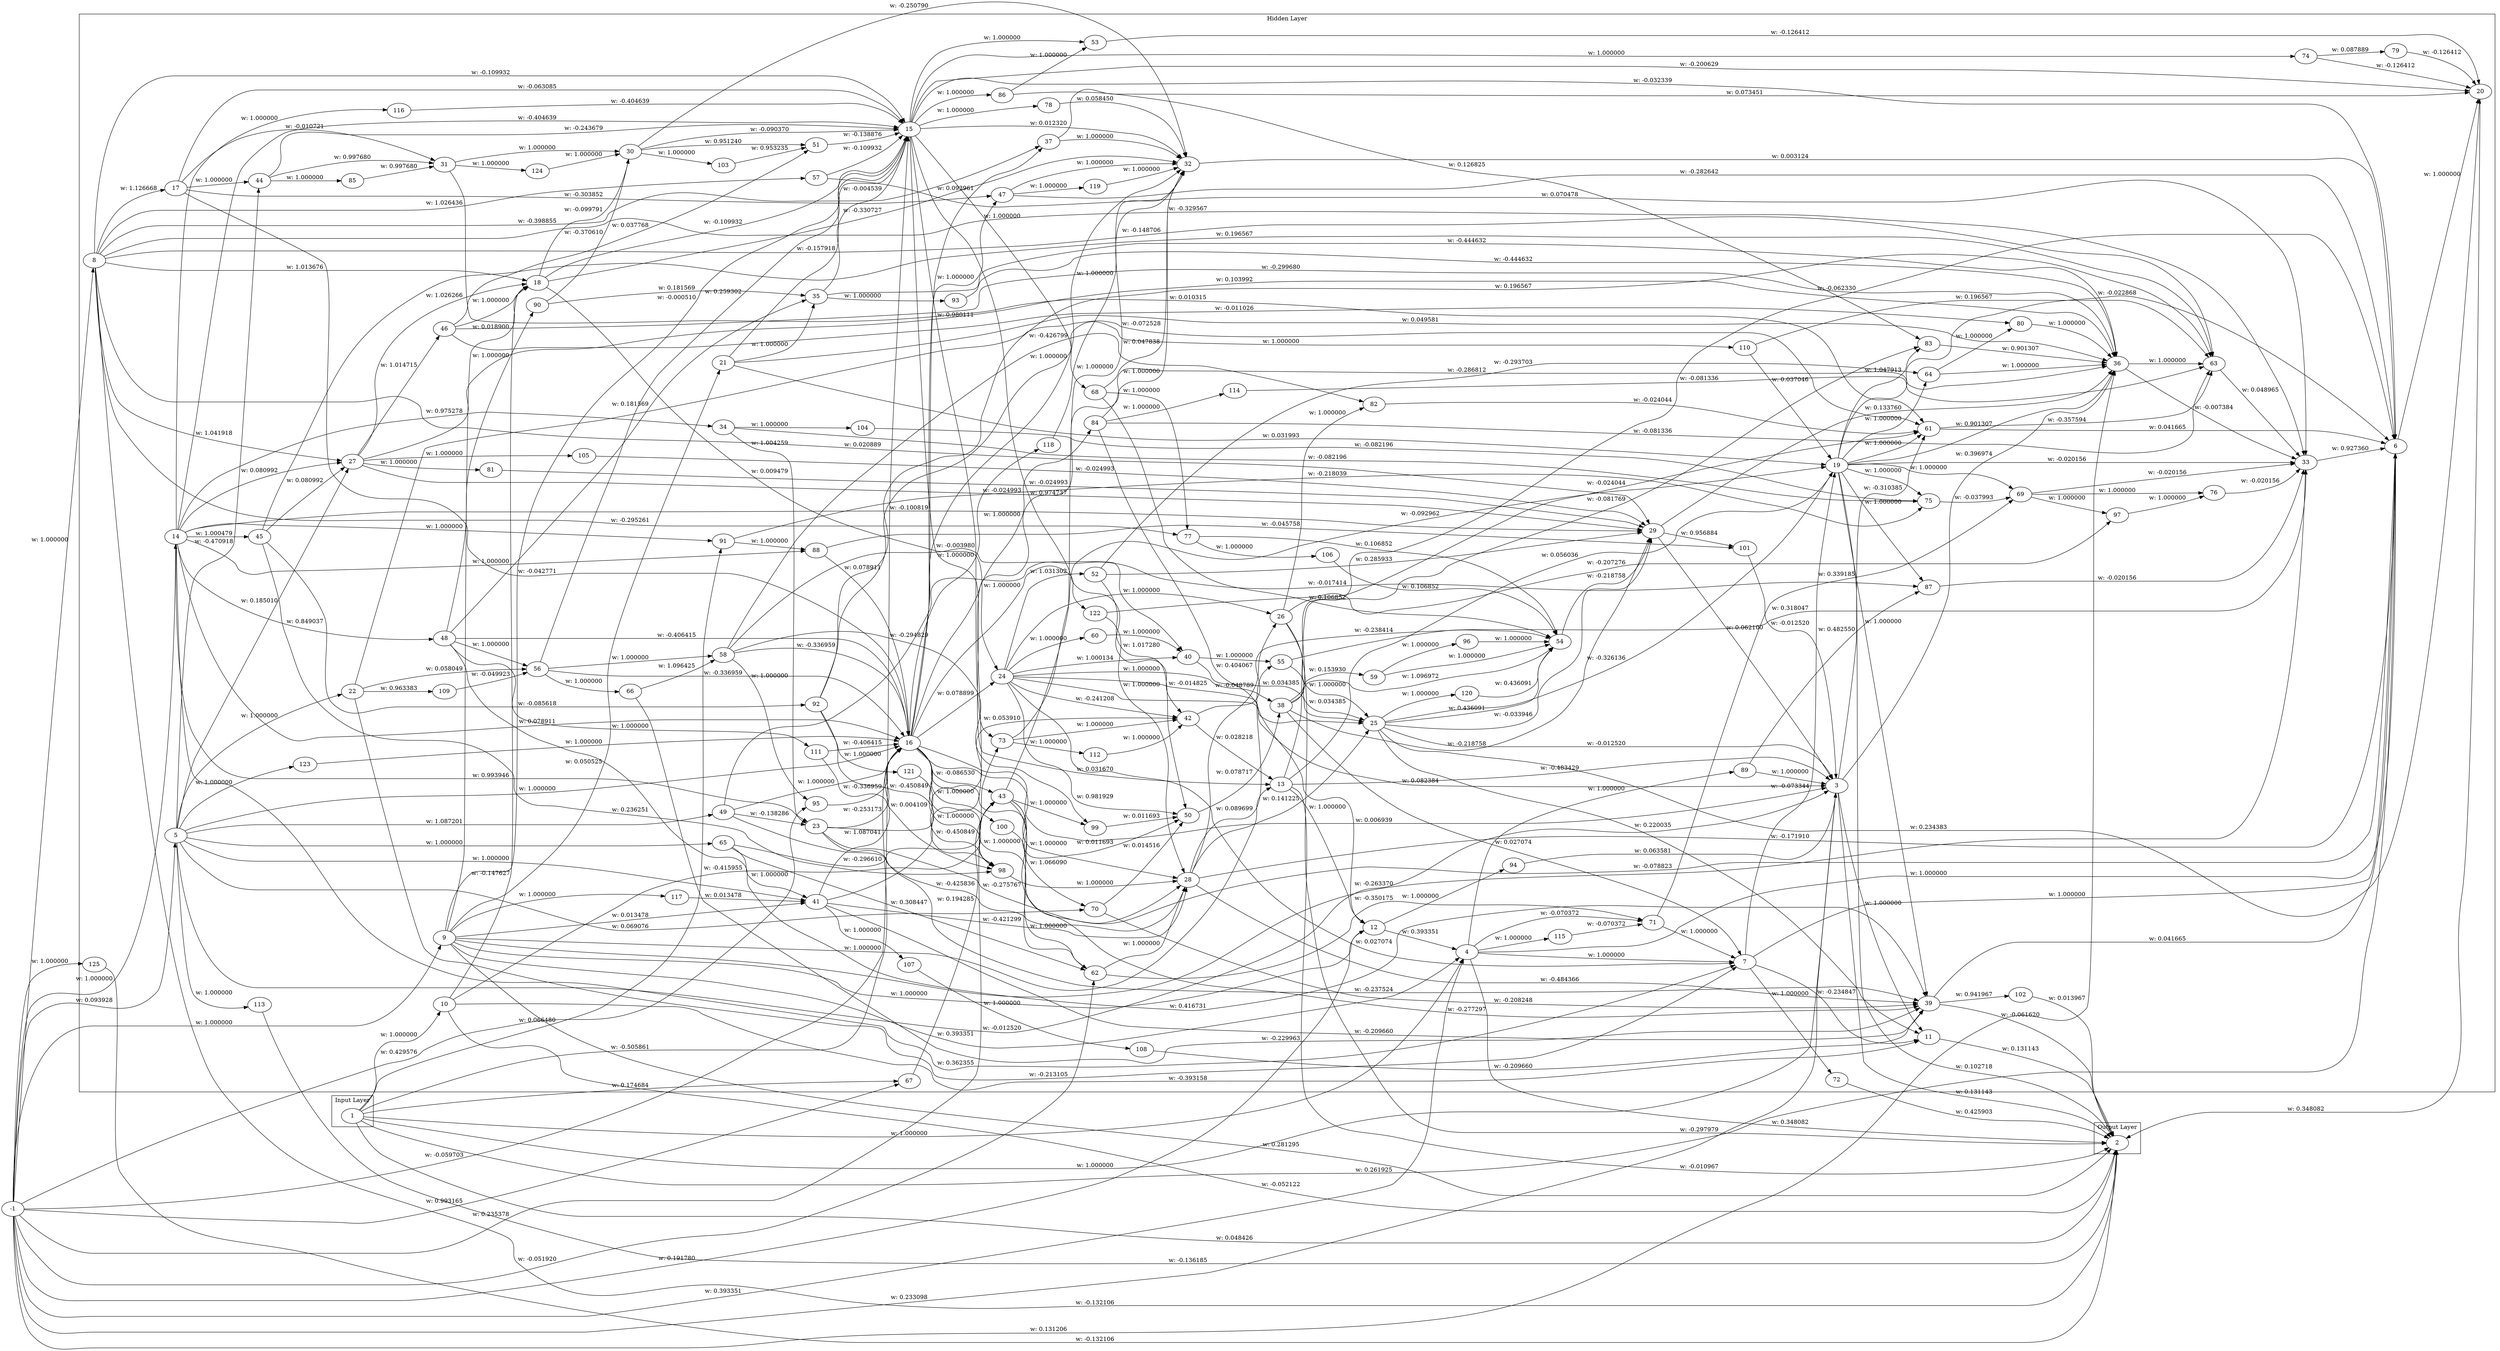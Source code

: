 digraph Genome {
  rankdir=LR;
  subgraph cluster_0 {
    label="Input Layer";
    1;
  }
  subgraph cluster_1 {
    label="Hidden Layer";
    3;
    4;
    5;
    6;
    7;
    8;
    9;
    10;
    11;
    12;
    13;
    14;
    15;
    16;
    17;
    18;
    19;
    20;
    21;
    22;
    23;
    24;
    25;
    26;
    27;
    28;
    29;
    30;
    31;
    32;
    33;
    34;
    35;
    36;
    37;
    38;
    39;
    40;
    41;
    42;
    43;
    44;
    45;
    46;
    47;
    48;
    49;
    50;
    51;
    52;
    53;
    54;
    55;
    56;
    57;
    58;
    59;
    60;
    61;
    62;
    63;
    64;
    65;
    66;
    67;
    68;
    69;
    70;
    71;
    72;
    73;
    74;
    75;
    76;
    77;
    78;
    79;
    80;
    81;
    82;
    83;
    84;
    85;
    86;
    87;
    88;
    89;
    90;
    91;
    92;
    93;
    94;
    95;
    96;
    97;
    98;
    99;
    100;
    101;
    102;
    103;
    104;
    105;
    106;
    107;
    108;
    109;
    110;
    111;
    112;
    113;
    114;
    115;
    116;
    117;
    118;
    119;
    120;
    121;
    122;
    123;
    124;
    125;
  }
  subgraph cluster_2 {
    label="Output Layer";
    2;
  }
  1 -> 2 [label="w: 0.048426"];
  1 -> 3 [label="w: 1.000000"];
  3 -> 2 [label="w: 0.131143"];
  -1 -> 3 [label="w: 0.233098"];
  1 -> 4 [label="w: 1.000000"];
  4 -> 2 [label="w: 0.348082"];
  -1 -> 5 [label="w: 0.093928"];
  -1 -> 4 [label="w: 0.393351"];
  4 -> 6 [label="w: 1.000000"];
  5 -> 3 [label="w: -0.012520"];
  4 -> 7 [label="w: 1.000000"];
  7 -> 6 [label="w: 1.000000"];
  -1 -> 8 [label="w: 1.000000"];
  8 -> 2 [label="w: -0.132106"];
  -1 -> 9 [label="w: 1.000000"];
  9 -> 4 [label="w: 0.393351"];
  1 -> 6 [label="w: 0.261925"];
  1 -> 10 [label="w: 1.000000"];
  10 -> 2 [label="w: -0.052122"];
  9 -> 2 [label="w: 0.281295"];
  3 -> 11 [label="w: 1.000000"];
  11 -> 2 [label="w: 0.131143"];
  7 -> 11 [label="w: -0.234847"];
  9 -> 12 [label="w: 1.000000"];
  12 -> 4 [label="w: 0.393351"];
  10 -> 11 [label="w: -0.393158"];
  9 -> 13 [label="w: 1.000000"];
  13 -> 12 [label="w: 1.000000"];
  -1 -> 14 [label="w: 1.000000"];
  14 -> 7 [label="w: 0.362355"];
  13 -> 3 [label="w: -0.483429"];
  -1 -> 12 [label="w: 0.191780"];
  13 -> 6 [label="w: -0.062330"];
  13 -> 2 [label="w: -0.010967"];
  9 -> 15 [label="w: -0.000510"];
  15 -> 13 [label="w: 0.031670"];
  5 -> 16 [label="w: 1.000000"];
  16 -> 3 [label="w: 0.006939"];
  15 -> 6 [label="w: -0.032339"];
  8 -> 15 [label="w: -0.109932"];
  8 -> 17 [label="w: 1.126668"];
  17 -> 15 [label="w: -0.063085"];
  14 -> 16 [label="w: 0.078911"];
  8 -> 18 [label="w: 1.013676"];
  18 -> 15 [label="w: -0.109932"];
  7 -> 19 [label="w: -0.073344"];
  19 -> 6 [label="w: -0.022868"];
  6 -> 20 [label="w: 1.000000"];
  20 -> 2 [label="w: 0.348082"];
  16 -> 6 [label="w: -0.078823"];
  1 -> 16 [label="w: -0.505861"];
  9 -> 21 [label="w: 0.050525"];
  21 -> 15 [label="w: -0.157918"];
  5 -> 22 [label="w: 1.000000"];
  22 -> 7 [label="w: -0.213105"];
  14 -> 23 [label="w: 0.993946"];
  23 -> 16 [label="w: -0.253173"];
  16 -> 24 [label="w: 0.078899"];
  24 -> 3 [label="w: 0.082384"];
  10 -> 18 [label="w: -0.147627"];
  24 -> 25 [label="w: -0.014825"];
  25 -> 3 [label="w: -0.012520"];
  18 -> 24 [label="w: 0.009479"];
  21 -> 19 [label="w: 0.031993"];
  24 -> 26 [label="w: 1.000000"];
  26 -> 25 [label="w: 1.000000"];
  26 -> 2 [label="w: -0.297979"];
  8 -> 27 [label="w: 1.041918"];
  27 -> 18 [label="w: 1.026266"];
  16 -> 28 [label="w: 1.000000"];
  28 -> 6 [label="w: -0.171910"];
  25 -> 20 [label="w: 0.234383"];
  25 -> 29 [label="w: -0.033946"];
  29 -> 3 [label="w: 0.062100"];
  24 -> 7 [label="w: 0.027074"];
  -1 -> 15 [label="w: -0.059703"];
  30 -> 15 [label="w: -0.090370"];
  19 -> 2 [label="w: 0.102718"];
  17 -> 31 [label="w: -0.010721"];
  31 -> 30 [label="w: 1.000000"];
  28 -> 26 [label="w: -0.048789"];
  16 -> 32 [label="w: 1.000000"];
  32 -> 6 [label="w: 0.003124"];
  17 -> 16 [label="w: -0.042771"];
  5 -> 27 [label="w: 0.185010"];
  19 -> 33 [label="w: -0.020156"];
  33 -> 6 [label="w: 0.927360"];
  14 -> 15 [label="w: -0.404639"];
  9 -> 18 [label="w: 0.018900"];
  14 -> 34 [label="w: 0.975278"];
  34 -> 23 [label="w: 1.004259"];
  8 -> 33 [label="w: -0.329567"];
  27 -> 29 [label="w: -0.024993"];
  21 -> 35 [label="w: 1.000000"];
  35 -> 15 [label="w: -0.004539"];
  28 -> 25 [label="w: 0.141225"];
  19 -> 36 [label="w: 0.901307"];
  36 -> 33 [label="w: -0.007384"];
  14 -> 27 [label="w: 0.080992"];
  18 -> 30 [label="w: -0.099791"];
  16 -> 37 [label="w: 0.093961"];
  37 -> 32 [label="w: 1.000000"];
  30 -> 32 [label="w: -0.250790"];
  24 -> 38 [label="w: 1.000000"];
  38 -> 7 [label="w: 0.027074"];
  15 -> 20 [label="w: -0.200629"];
  19 -> 39 [label="w: 1.000000"];
  39 -> 6 [label="w: 0.041665"];
  -1 -> 36 [label="w: 0.131206"];
  24 -> 40 [label="w: 1.000134"];
  40 -> 25 [label="w: 0.034385"];
  5 -> 41 [label="w: 1.000000"];
  41 -> 16 [label="w: 1.087041"];
  18 -> 32 [label="w: -0.330727"];
  15 -> 42 [label="w: 0.974737"];
  42 -> 13 [label="w: 0.028218"];
  16 -> 43 [label="w: -0.086530"];
  43 -> 32 [label="w: 1.000000"];
  15 -> 32 [label="w: 0.012320"];
  17 -> 44 [label="w: 1.000000"];
  44 -> 31 [label="w: 0.997680"];
  23 -> 39 [label="w: -0.237524"];
  25 -> 11 [label="w: 0.220035"];
  14 -> 45 [label="w: 1.000479"];
  45 -> 27 [label="w: 0.080992"];
  27 -> 46 [label="w: 1.014715"];
  46 -> 18 [label="w: 1.000000"];
  23 -> 42 [label="w: 0.053910"];
  16 -> 47 [label="w: 1.000000"];
  47 -> 32 [label="w: 1.000000"];
  29 -> 36 [label="w: 0.133760"];
  14 -> 48 [label="w: 0.849037"];
  48 -> 16 [label="w: -0.406415"];
  38 -> 29 [label="w: -0.218758"];
  5 -> 49 [label="w: 1.087201"];
  49 -> 16 [label="w: 1.000000"];
  24 -> 42 [label="w: -0.241208"];
  24 -> 50 [label="w: 0.981929"];
  50 -> 38 [label="w: 0.078717"];
  48 -> 35 [label="w: 0.181569"];
  30 -> 51 [label="w: 0.951240"];
  51 -> 15 [label="w: -0.138876"];
  39 -> 2 [label="w: -0.061620"];
  8 -> 29 [label="w: 0.020889"];
  24 -> 52 [label="w: 1.031302"];
  52 -> 50 [label="w: 1.017280"];
  41 -> 28 [label="w: -0.421299"];
  49 -> 23 [label="w: -0.138286"];
  9 -> 41 [label="w: 0.013478"];
  15 -> 53 [label="w: 1.000000"];
  53 -> 20 [label="w: -0.126412"];
  10 -> 43 [label="w: -0.415955"];
  38 -> 54 [label="w: 1.096972"];
  54 -> 29 [label="w: -0.218758"];
  25 -> 19 [label="w: -0.326136"];
  37 -> 20 [label="w: 0.073451"];
  40 -> 55 [label="w: 1.000000"];
  55 -> 25 [label="w: 0.034385"];
  43 -> 50 [label="w: 0.011693"];
  48 -> 56 [label="w: 1.000000"];
  56 -> 16 [label="w: -0.336959"];
  56 -> 15 [label="w: 0.259302"];
  8 -> 57 [label="w: 1.026436"];
  57 -> 15 [label="w: -0.109932"];
  47 -> 6 [label="w: -0.282642"];
  56 -> 58 [label="w: 1.000000"];
  58 -> 16 [label="w: -0.336959"];
  58 -> 40 [label="w: -0.003980"];
  38 -> 59 [label="w: 0.153930"];
  59 -> 54 [label="w: 1.000000"];
  48 -> 39 [label="w: 0.416731"];
  24 -> 60 [label="w: 1.000000"];
  60 -> 40 [label="w: 1.000000"];
  -1 -> 43 [label="w: 0.235378"];
  19 -> 61 [label="w: 1.000000"];
  61 -> 6 [label="w: 0.041665"];
  41 -> 36 [label="w: -0.286812"];
  16 -> 62 [label="w: 1.000000"];
  62 -> 28 [label="w: 1.000000"];
  46 -> 51 [label="w: 0.037768"];
  36 -> 63 [label="w: 1.000000"];
  63 -> 33 [label="w: 0.048965"];
  9 -> 33 [label="w: -0.263370"];
  19 -> 64 [label="w: 1.000000"];
  64 -> 36 [label="w: 1.000000"];
  5 -> 65 [label="w: 1.000000"];
  65 -> 41 [label="w: 1.000000"];
  56 -> 66 [label="w: 1.000000"];
  66 -> 58 [label="w: 1.096425"];
  14 -> 29 [label="w: -0.100819"];
  3 -> 61 [label="w: -0.310385"];
  45 -> 63 [label="w: 0.196567"];
  52 -> 64 [label="w: -0.293703"];
  -1 -> 67 [label="w: 0.993165"];
  67 -> 43 [label="w: 0.194285"];
  28 -> 55 [label="w: 0.089699"];
  15 -> 68 [label="w: 1.000000"];
  68 -> 32 [label="w: 0.047838"];
  22 -> 56 [label="w: 0.058049"];
  19 -> 69 [label="w: 1.000000"];
  69 -> 33 [label="w: -0.020156"];
  -1 -> 62 [label="w: -0.051920"];
  43 -> 70 [label="w: 1.066090"];
  70 -> 50 [label="w: 0.014516"];
  49 -> 28 [label="w: -0.425836"];
  4 -> 71 [label="w: -0.070372"];
  71 -> 7 [label="w: 1.000000"];
  31 -> 61 [label="w: 0.010315"];
  35 -> 36 [label="w: -0.444632"];
  7 -> 72 [label="w: 1.000000"];
  72 -> 2 [label="w: 0.425903"];
  15 -> 73 [label="w: 0.980111"];
  73 -> 42 [label="w: 1.000000"];
  1 -> 67 [label="w: 0.174684"];
  26 -> 61 [label="w: -0.024044"];
  15 -> 74 [label="w: 1.000000"];
  74 -> 20 [label="w: -0.126412"];
  68 -> 54 [label="w: 0.106852"];
  19 -> 75 [label="w: 1.000000"];
  75 -> 69 [label="w: -0.037993"];
  65 -> 62 [label="w: 0.308447"];
  34 -> 75 [label="w: -0.082196"];
  69 -> 76 [label="w: 1.000000"];
  76 -> 33 [label="w: -0.020156"];
  68 -> 77 [label="w: 1.000000"];
  77 -> 54 [label="w: 0.106852"];
  44 -> 15 [label="w: -0.243679"];
  42 -> 54 [label="w: -0.238414"];
  15 -> 78 [label="w: 1.000000"];
  78 -> 32 [label="w: 0.058450"];
  65 -> 73 [label="w: -0.296610"];
  22 -> 61 [label="w: -0.072528"];
  74 -> 79 [label="w: 0.087889"];
  79 -> 20 [label="w: -0.126412"];
  64 -> 80 [label="w: 1.000000"];
  80 -> 36 [label="w: 1.000000"];
  27 -> 81 [label="w: 1.000000"];
  81 -> 29 [label="w: -0.024993"];
  27 -> 36 [label="w: 0.103992"];
  26 -> 82 [label="w: 1.000000"];
  82 -> 61 [label="w: -0.024044"];
  13 -> 19 [label="w: 0.056036"];
  19 -> 83 [label="w: 1.047913"];
  83 -> 36 [label="w: 0.901307"];
  8 -> 37 [label="w: -0.398855"];
  16 -> 84 [label="w: 1.000000"];
  84 -> 32 [label="w: 1.000000"];
  23 -> 28 [label="w: -0.275767"];
  44 -> 85 [label="w: 1.000000"];
  85 -> 31 [label="w: 0.997680"];
  71 -> 69 [label="w: 0.339185"];
  58 -> 82 [label="w: -0.426799"];
  15 -> 86 [label="w: 1.000000"];
  86 -> 53 [label="w: 1.000000"];
  19 -> 87 [label="w: 1.000000"];
  87 -> 33 [label="w: -0.020156"];
  14 -> 88 [label="w: 1.000000"];
  88 -> 16 [label="w: 0.078911"];
  4 -> 89 [label="w: 1.000000"];
  89 -> 3 [label="w: 1.000000"];
  28 -> 39 [label="w: -0.484366"];
  48 -> 90 [label="w: 1.000000"];
  90 -> 35 [label="w: 0.181569"];
  84 -> 63 [label="w: -0.081336"];
  14 -> 91 [label="w: 1.000000"];
  91 -> 88 [label="w: 1.000000"];
  89 -> 87 [label="w: 0.482550"];
  45 -> 92 [label="w: -0.085618"];
  92 -> 63 [label="w: 0.196567"];
  8 -> 77 [label="w: -0.295261"];
  86 -> 83 [label="w: 0.126825"];
  35 -> 93 [label="w: 1.000000"];
  93 -> 36 [label="w: -0.444632"];
  41 -> 39 [label="w: -0.209660"];
  12 -> 94 [label="w: 1.000000"];
  94 -> 3 [label="w: 0.063581"];
  84 -> 12 [label="w: 0.404067"];
  52 -> 29 [label="w: 0.285933"];
  58 -> 95 [label="w: 1.000000"];
  95 -> 16 [label="w: -0.336959"];
  62 -> 71 [label="w: -0.350175"];
  59 -> 96 [label="w: 1.000000"];
  96 -> 54 [label="w: 1.000000"];
  17 -> 47 [label="w: -0.303852"];
  69 -> 97 [label="w: 1.000000"];
  97 -> 76 [label="w: 1.000000"];
  38 -> 83 [label="w: -0.081769"];
  16 -> 98 [label="w: 1.000000"];
  98 -> 28 [label="w: 1.000000"];
  43 -> 99 [label="w: 1.000000"];
  99 -> 50 [label="w: 0.011693"];
  70 -> 39 [label="w: -0.208248"];
  16 -> 100 [label="w: 1.000000"];
  100 -> 62 [label="w: 1.000000"];
  92 -> 98 [label="w: -0.450849"];
  29 -> 101 [label="w: 0.956884"];
  101 -> 3 [label="w: -0.012520"];
  21 -> 36 [label="w: 0.049581"];
  39 -> 102 [label="w: 0.941967"];
  102 -> 2 [label="w: 0.013967"];
  -1 -> 95 [label="w: 0.429576"];
  1 -> 91 [label="w: 0.066480"];
  30 -> 103 [label="w: 1.000000"];
  103 -> 51 [label="w: 0.953235"];
  43 -> 39 [label="w: -0.277297"];
  34 -> 104 [label="w: 1.000000"];
  104 -> 75 [label="w: -0.082196"];
  58 -> 99 [label="w: -0.294829"];
  57 -> 33 [label="w: 0.070478"];
  27 -> 105 [label="w: 1.000000"];
  105 -> 29 [label="w: -0.024993"];
  49 -> 87 [label="w: -0.017414"];
  77 -> 106 [label="w: 1.000000"];
  106 -> 54 [label="w: 0.106852"];
  8 -> 63 [label="w: -0.148706"];
  41 -> 107 [label="w: 1.000000"];
  90 -> 30 [label="w: -0.370610"];
  107 -> 108 [label="w: 1.000000"];
  108 -> 39 [label="w: -0.209660"];
  61 -> 63 [label="w: -0.357594"];
  22 -> 109 [label="w: 0.963383"];
  109 -> 56 [label="w: -0.049923"];
  91 -> 75 [label="w: -0.218039"];
  92 -> 110 [label="w: 1.000000"];
  110 -> 63 [label="w: 0.196567"];
  46 -> 36 [label="w: -0.299680"];
  48 -> 111 [label="w: 1.000000"];
  111 -> 16 [label="w: -0.406415"];
  25 -> 54 [label="w: 0.436091"];
  5 -> 44 [label="w: -0.470918"];
  73 -> 112 [label="w: 1.000000"];
  112 -> 42 [label="w: 1.000000"];
  73 -> 19 [label="w: -0.092962"];
  5 -> 70 [label="w: 0.069076"];
  3 -> 36 [label="w: 0.396974"];
  5 -> 113 [label="w: 1.000000"];
  113 -> 2 [label="w: -0.136185"];
  84 -> 114 [label="w: 1.000000"];
  114 -> 63 [label="w: -0.081336"];
  110 -> 19 [label="w: 0.037046"];
  4 -> 115 [label="w: 1.000000"];
  115 -> 71 [label="w: -0.070372"];
  88 -> 101 [label="w: -0.045758"];
  14 -> 116 [label="w: 1.000000"];
  116 -> 15 [label="w: -0.404639"];
  9 -> 117 [label="w: 1.000000"];
  117 -> 41 [label="w: 0.013478"];
  66 -> 39 [label="w: -0.229963"];
  16 -> 118 [label="w: 1.000000"];
  118 -> 32 [label="w: 1.000000"];
  47 -> 119 [label="w: 1.000000"];
  119 -> 32 [label="w: 1.000000"];
  25 -> 120 [label="w: 1.000000"];
  120 -> 54 [label="w: 0.436091"];
  45 -> 98 [label="w: 0.236251"];
  92 -> 121 [label="w: 1.000000"];
  121 -> 98 [label="w: -0.450849"];
  46 -> 80 [label="w: -0.011026"];
  16 -> 122 [label="w: 1.000000"];
  122 -> 28 [label="w: 1.000000"];
  122 -> 97 [label="w: -0.207276"];
  5 -> 123 [label="w: 1.000000"];
  123 -> 16 [label="w: 1.000000"];
  111 -> 98 [label="w: 0.004109"];
  31 -> 124 [label="w: 1.000000"];
  124 -> 30 [label="w: 1.000000"];
  55 -> 33 [label="w: 0.318047"];
  -1 -> 125 [label="w: 1.000000"];
  125 -> 2 [label="w: -0.132106"];
}
